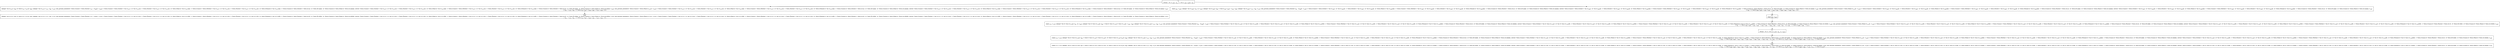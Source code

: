 digraph {
    graph [rankdir=TB
          ,bgcolor=transparent];
    node [shape=box
         ,fillcolor=white
         ,style=filled];
    0 [label=<O <BR/> mkng(C Var [v<SUB>146</SUB>], v<SUB>81</SUB>, [C Sub [v<SUB>146</SUB> v<SUB>146</SUB>]], v<SUB>83</SUB>)>];
    1 [label=<C <BR/> mkng(C Var [v<SUB>157</SUB>], v<SUB>86</SUB>, [C Sub [v<SUB>157</SUB> v<SUB>157</SUB>]], v<SUB>88</SUB>), mkng(C Var [v<SUB>157</SUB>], v<SUB>112</SUB>, v<SUB>88</SUB>, v<SUB>114</SUB>), non_ground_member(C Term [Clause C Term [Parent v<SUB>157</SUB> : [v<SUB>86</SUB>]] : v<SUB>128</SUB>], C Term [Clause C Term [Father C Var [v<SUB>157</SUB>] : [C Var [v<SUB>157</SUB>]]] : C Term [Parent C Var [v<SUB>157</SUB>] : [C Var [v<SUB>157</SUB>]]] : [C Term [Male [C Var [v<SUB>157</SUB>]]]]] : C Term [Clause C Term [Mother C Var [v<SUB>157</SUB>] : [C Var [v<SUB>157</SUB>]]] : C Term [Parent C Var [v<SUB>157</SUB>] : [C Var [v<SUB>157</SUB>]]] : [C Term [Female [C Var [v<SUB>157</SUB>]]]]] : C Term [Clause [C Term [Parent C Term [A []] : [C Term [B []]]]]] : [C Term [Clause [C Term [Male [C Term [A []]]]]]]), solve(C Term [Clause C Term [Father C Var [v<SUB>157</SUB>] : [C Var [v<SUB>157</SUB>]]] : C Term [Parent C Var [v<SUB>157</SUB>] : [C Var [v<SUB>157</SUB>]]] : [C Term [Male [C Var [v<SUB>157</SUB>]]]]] : C Term [Clause C Term [Mother C Var [v<SUB>157</SUB>] : [C Var [v<SUB>157</SUB>]]] : C Term [Parent C Var [v<SUB>157</SUB>] : [C Var [v<SUB>157</SUB>]]] : [C Term [Female [C Var [v<SUB>157</SUB>]]]]] : C Term [Clause [C Term [Parent C Term [A []] : [C Term [B []]]]]] : [C Term [Clause [C Term [Male [C Term [A []]]]]]], v<SUB>128</SUB>), non_ground_member(C Term [Clause C Term [Male [v<SUB>112</SUB>]] : v<SUB>133</SUB>], C Term [Clause C Term [Father C Var [v<SUB>157</SUB>] : [C Var [v<SUB>157</SUB>]]] : C Term [Parent C Var [v<SUB>157</SUB>] : [C Var [v<SUB>157</SUB>]]] : [C Term [Male [C Var [v<SUB>157</SUB>]]]]] : C Term [Clause C Term [Mother C Var [v<SUB>157</SUB>] : [C Var [v<SUB>157</SUB>]]] : C Term [Parent C Var [v<SUB>157</SUB>] : [C Var [v<SUB>157</SUB>]]] : [C Term [Female [C Var [v<SUB>157</SUB>]]]]] : C Term [Clause [C Term [Parent C Term [A []] : [C Term [B []]]]]] : [C Term [Clause [C Term [Male [C Term [A []]]]]]]), solve(C Term [Clause C Term [Father C Var [v<SUB>157</SUB>] : [C Var [v<SUB>157</SUB>]]] : C Term [Parent C Var [v<SUB>157</SUB>] : [C Var [v<SUB>157</SUB>]]] : [C Term [Male [C Var [v<SUB>157</SUB>]]]]] : C Term [Clause C Term [Mother C Var [v<SUB>157</SUB>] : [C Var [v<SUB>157</SUB>]]] : C Term [Parent C Var [v<SUB>157</SUB>] : [C Var [v<SUB>157</SUB>]]] : [C Term [Female [C Var [v<SUB>157</SUB>]]]]] : C Term [Clause [C Term [Parent C Term [A []] : [C Term [B []]]]]] : [C Term [Clause [C Term [Male [C Term [A []]]]]]], v<SUB>133</SUB>) <BR/>  [ v<SUB>81</SUB> &rarr; v<SUB>157</SUB>, v<SUB>83</SUB> &rarr; C Sub [v<SUB>157</SUB> v<SUB>81</SUB>] : v<SUB>158</SUB>, v<SUB>146</SUB> &rarr; v<SUB>157</SUB>, v<SUB>158</SUB> &rarr; [] ] >];
    2 [label=<C <BR/> neq(v<SUB>163</SUB>, v<SUB>163</SUB>), mkng(C Var [v<SUB>163</SUB>], v<SUB>81</SUB>, [], v<SUB>162</SUB>), mkng(C Var [v<SUB>163</SUB>], v<SUB>86</SUB>, C Sub [v<SUB>163</SUB> v<SUB>163</SUB>] : v<SUB>162</SUB>, v<SUB>88</SUB>), mkng(C Var [v<SUB>163</SUB>], v<SUB>112</SUB>, v<SUB>88</SUB>, v<SUB>114</SUB>), non_ground_member(C Term [Clause C Term [Parent v<SUB>81</SUB> : [v<SUB>86</SUB>]] : v<SUB>128</SUB>], C Term [Clause C Term [Father C Var [v<SUB>163</SUB>] : [C Var [v<SUB>163</SUB>]]] : C Term [Parent C Var [v<SUB>163</SUB>] : [C Var [v<SUB>163</SUB>]]] : [C Term [Male [C Var [v<SUB>163</SUB>]]]]] : C Term [Clause C Term [Mother C Var [v<SUB>163</SUB>] : [C Var [v<SUB>163</SUB>]]] : C Term [Parent C Var [v<SUB>163</SUB>] : [C Var [v<SUB>163</SUB>]]] : [C Term [Female [C Var [v<SUB>163</SUB>]]]]] : C Term [Clause [C Term [Parent C Term [A []] : [C Term [B []]]]]] : [C Term [Clause [C Term [Male [C Term [A []]]]]]]), solve(C Term [Clause C Term [Father C Var [v<SUB>163</SUB>] : [C Var [v<SUB>163</SUB>]]] : C Term [Parent C Var [v<SUB>163</SUB>] : [C Var [v<SUB>163</SUB>]]] : [C Term [Male [C Var [v<SUB>163</SUB>]]]]] : C Term [Clause C Term [Mother C Var [v<SUB>163</SUB>] : [C Var [v<SUB>163</SUB>]]] : C Term [Parent C Var [v<SUB>163</SUB>] : [C Var [v<SUB>163</SUB>]]] : [C Term [Female [C Var [v<SUB>163</SUB>]]]]] : C Term [Clause [C Term [Parent C Term [A []] : [C Term [B []]]]]] : [C Term [Clause [C Term [Male [C Term [A []]]]]]], v<SUB>128</SUB>), non_ground_member(C Term [Clause C Term [Male [v<SUB>112</SUB>]] : v<SUB>133</SUB>], C Term [Clause C Term [Father C Var [v<SUB>163</SUB>] : [C Var [v<SUB>163</SUB>]]] : C Term [Parent C Var [v<SUB>163</SUB>] : [C Var [v<SUB>163</SUB>]]] : [C Term [Male [C Var [v<SUB>163</SUB>]]]]] : C Term [Clause C Term [Mother C Var [v<SUB>163</SUB>] : [C Var [v<SUB>163</SUB>]]] : C Term [Parent C Var [v<SUB>163</SUB>] : [C Var [v<SUB>163</SUB>]]] : [C Term [Female [C Var [v<SUB>163</SUB>]]]]] : C Term [Clause [C Term [Parent C Term [A []] : [C Term [B []]]]]] : [C Term [Clause [C Term [Male [C Term [A []]]]]]]), solve(C Term [Clause C Term [Father C Var [v<SUB>163</SUB>] : [C Var [v<SUB>163</SUB>]]] : C Term [Parent C Var [v<SUB>163</SUB>] : [C Var [v<SUB>163</SUB>]]] : [C Term [Male [C Var [v<SUB>163</SUB>]]]]] : C Term [Clause C Term [Mother C Var [v<SUB>163</SUB>] : [C Var [v<SUB>163</SUB>]]] : C Term [Parent C Var [v<SUB>163</SUB>] : [C Var [v<SUB>163</SUB>]]] : [C Term [Female [C Var [v<SUB>163</SUB>]]]]] : C Term [Clause [C Term [Parent C Term [A []] : [C Term [B []]]]]] : [C Term [Clause [C Term [Male [C Term [A []]]]]]], v<SUB>133</SUB>) <BR/>  [ v<SUB>83</SUB> &rarr; C Sub [v<SUB>160</SUB> v<SUB>163</SUB>] : v<SUB>162</SUB>, v<SUB>146</SUB> &rarr; v<SUB>159</SUB>, v<SUB>159</SUB> &rarr; v<SUB>160</SUB>, v<SUB>160</SUB> &rarr; v<SUB>163</SUB>, v<SUB>161</SUB> &rarr; [] ] >];
    3 [label=<Leaf <BR/> mkng(C Var [v<SUB>157</SUB>], v<SUB>86</SUB>, [C Sub [v<SUB>157</SUB> v<SUB>157</SUB>]], v<SUB>88</SUB>), mkng(C Var [v<SUB>157</SUB>], v<SUB>112</SUB>, v<SUB>88</SUB>, v<SUB>114</SUB>), non_ground_member(C Term [Clause C Term [Parent v<SUB>157</SUB> : [v<SUB>86</SUB>]] : v<SUB>128</SUB>], C Term [Clause C Term [Father C Var [v<SUB>157</SUB>] : [C Var [v<SUB>157</SUB>]]] : C Term [Parent C Var [v<SUB>157</SUB>] : [C Var [v<SUB>157</SUB>]]] : [C Term [Male [C Var [v<SUB>157</SUB>]]]]] : C Term [Clause C Term [Mother C Var [v<SUB>157</SUB>] : [C Var [v<SUB>157</SUB>]]] : C Term [Parent C Var [v<SUB>157</SUB>] : [C Var [v<SUB>157</SUB>]]] : [C Term [Female [C Var [v<SUB>157</SUB>]]]]] : C Term [Clause [C Term [Parent C Term [A []] : [C Term [B []]]]]] : [C Term [Clause [C Term [Male [C Term [A []]]]]]]), solve(C Term [Clause C Term [Father C Var [v<SUB>157</SUB>] : [C Var [v<SUB>157</SUB>]]] : C Term [Parent C Var [v<SUB>157</SUB>] : [C Var [v<SUB>157</SUB>]]] : [C Term [Male [C Var [v<SUB>157</SUB>]]]]] : C Term [Clause C Term [Mother C Var [v<SUB>157</SUB>] : [C Var [v<SUB>157</SUB>]]] : C Term [Parent C Var [v<SUB>157</SUB>] : [C Var [v<SUB>157</SUB>]]] : [C Term [Female [C Var [v<SUB>157</SUB>]]]]] : C Term [Clause [C Term [Parent C Term [A []] : [C Term [B []]]]]] : [C Term [Clause [C Term [Male [C Term [A []]]]]]], v<SUB>128</SUB>), non_ground_member(C Term [Clause C Term [Male [v<SUB>112</SUB>]] : v<SUB>133</SUB>], C Term [Clause C Term [Father C Var [v<SUB>157</SUB>] : [C Var [v<SUB>157</SUB>]]] : C Term [Parent C Var [v<SUB>157</SUB>] : [C Var [v<SUB>157</SUB>]]] : [C Term [Male [C Var [v<SUB>157</SUB>]]]]] : C Term [Clause C Term [Mother C Var [v<SUB>157</SUB>] : [C Var [v<SUB>157</SUB>]]] : C Term [Parent C Var [v<SUB>157</SUB>] : [C Var [v<SUB>157</SUB>]]] : [C Term [Female [C Var [v<SUB>157</SUB>]]]]] : C Term [Clause [C Term [Parent C Term [A []] : [C Term [B []]]]]] : [C Term [Clause [C Term [Male [C Term [A []]]]]]]), solve(C Term [Clause C Term [Father C Var [v<SUB>157</SUB>] : [C Var [v<SUB>157</SUB>]]] : C Term [Parent C Var [v<SUB>157</SUB>] : [C Var [v<SUB>157</SUB>]]] : [C Term [Male [C Var [v<SUB>157</SUB>]]]]] : C Term [Clause C Term [Mother C Var [v<SUB>157</SUB>] : [C Var [v<SUB>157</SUB>]]] : C Term [Parent C Var [v<SUB>157</SUB>] : [C Var [v<SUB>157</SUB>]]] : [C Term [Female [C Var [v<SUB>157</SUB>]]]]] : C Term [Clause [C Term [Parent C Term [A []] : [C Term [B []]]]]] : [C Term [Clause [C Term [Male [C Term [A []]]]]]], v<SUB>133</SUB>) <BR/>  [ v<SUB>81</SUB> &rarr; v<SUB>157</SUB>, v<SUB>83</SUB> &rarr; C Sub [v<SUB>157</SUB> v<SUB>81</SUB>] : v<SUB>158</SUB>, v<SUB>146</SUB> &rarr; v<SUB>157</SUB>, v<SUB>158</SUB> &rarr; [] ] >];
    4 [label=<O <BR/> neq(v<SUB>163</SUB>, v<SUB>163</SUB>)>];
    5 [label=<C <BR/> neq(v<SUB>170</SUB>, v<SUB>170</SUB>), mkng(C Var [C Succ [v<SUB>170</SUB>]], v<SUB>81</SUB>, [], v<SUB>162</SUB>), mkng(C Var [C Succ [v<SUB>170</SUB>]], v<SUB>86</SUB>, C Sub [C Succ [v<SUB>170</SUB>] C Succ [v<SUB>170</SUB>]] : v<SUB>162</SUB>, v<SUB>88</SUB>), mkng(C Var [C Succ [v<SUB>170</SUB>]], v<SUB>112</SUB>, v<SUB>88</SUB>, v<SUB>114</SUB>), non_ground_member(C Term [Clause C Term [Parent v<SUB>81</SUB> : [v<SUB>86</SUB>]] : v<SUB>128</SUB>], C Term [Clause C Term [Father C Var [C Succ [v<SUB>170</SUB>]] : [C Var [C Succ [v<SUB>170</SUB>]]]] : C Term [Parent C Var [C Succ [v<SUB>170</SUB>]] : [C Var [C Succ [v<SUB>170</SUB>]]]] : [C Term [Male [C Var [C Succ [v<SUB>170</SUB>]]]]]] : C Term [Clause C Term [Mother C Var [C Succ [v<SUB>170</SUB>]] : [C Var [C Succ [v<SUB>170</SUB>]]]] : C Term [Parent C Var [C Succ [v<SUB>170</SUB>]] : [C Var [C Succ [v<SUB>170</SUB>]]]] : [C Term [Female [C Var [C Succ [v<SUB>170</SUB>]]]]]] : C Term [Clause [C Term [Parent C Term [A []] : [C Term [B []]]]]] : [C Term [Clause [C Term [Male [C Term [A []]]]]]]), solve(C Term [Clause C Term [Father C Var [C Succ [v<SUB>170</SUB>]] : [C Var [C Succ [v<SUB>170</SUB>]]]] : C Term [Parent C Var [C Succ [v<SUB>170</SUB>]] : [C Var [C Succ [v<SUB>170</SUB>]]]] : [C Term [Male [C Var [C Succ [v<SUB>170</SUB>]]]]]] : C Term [Clause C Term [Mother C Var [C Succ [v<SUB>170</SUB>]] : [C Var [C Succ [v<SUB>170</SUB>]]]] : C Term [Parent C Var [C Succ [v<SUB>170</SUB>]] : [C Var [C Succ [v<SUB>170</SUB>]]]] : [C Term [Female [C Var [C Succ [v<SUB>170</SUB>]]]]]] : C Term [Clause [C Term [Parent C Term [A []] : [C Term [B []]]]]] : [C Term [Clause [C Term [Male [C Term [A []]]]]]], v<SUB>128</SUB>), non_ground_member(C Term [Clause C Term [Male [v<SUB>112</SUB>]] : v<SUB>133</SUB>], C Term [Clause C Term [Father C Var [C Succ [v<SUB>170</SUB>]] : [C Var [C Succ [v<SUB>170</SUB>]]]] : C Term [Parent C Var [C Succ [v<SUB>170</SUB>]] : [C Var [C Succ [v<SUB>170</SUB>]]]] : [C Term [Male [C Var [C Succ [v<SUB>170</SUB>]]]]]] : C Term [Clause C Term [Mother C Var [C Succ [v<SUB>170</SUB>]] : [C Var [C Succ [v<SUB>170</SUB>]]]] : C Term [Parent C Var [C Succ [v<SUB>170</SUB>]] : [C Var [C Succ [v<SUB>170</SUB>]]]] : [C Term [Female [C Var [C Succ [v<SUB>170</SUB>]]]]]] : C Term [Clause [C Term [Parent C Term [A []] : [C Term [B []]]]]] : [C Term [Clause [C Term [Male [C Term [A []]]]]]]), solve(C Term [Clause C Term [Father C Var [C Succ [v<SUB>170</SUB>]] : [C Var [C Succ [v<SUB>170</SUB>]]]] : C Term [Parent C Var [C Succ [v<SUB>170</SUB>]] : [C Var [C Succ [v<SUB>170</SUB>]]]] : [C Term [Male [C Var [C Succ [v<SUB>170</SUB>]]]]]] : C Term [Clause C Term [Mother C Var [C Succ [v<SUB>170</SUB>]] : [C Var [C Succ [v<SUB>170</SUB>]]]] : C Term [Parent C Var [C Succ [v<SUB>170</SUB>]] : [C Var [C Succ [v<SUB>170</SUB>]]]] : [C Term [Female [C Var [C Succ [v<SUB>170</SUB>]]]]]] : C Term [Clause [C Term [Parent C Term [A []] : [C Term [B []]]]]] : [C Term [Clause [C Term [Male [C Term [A []]]]]]], v<SUB>133</SUB>) <BR/>  [ v<SUB>83</SUB> &rarr; C Sub [v<SUB>160</SUB> v<SUB>163</SUB>] : v<SUB>162</SUB>, v<SUB>146</SUB> &rarr; v<SUB>159</SUB>, v<SUB>159</SUB> &rarr; v<SUB>160</SUB>, v<SUB>160</SUB> &rarr; v<SUB>163</SUB>, v<SUB>161</SUB> &rarr; [], v<SUB>163</SUB> &rarr; C Succ [v<SUB>169</SUB>], v<SUB>169</SUB> &rarr; v<SUB>170</SUB> ] >];
    6 [label=<O <BR/> mkng(C Var [C Succ [v<SUB>170</SUB>]], v<SUB>81</SUB>, [], v<SUB>162</SUB>)>];
    7 [label=<C <BR/> neq(v<SUB>170</SUB>, v<SUB>170</SUB>), mkng(C Var [C Succ [v<SUB>170</SUB>]], v<SUB>86</SUB>, C Sub [C Succ [v<SUB>170</SUB>] C Succ [v<SUB>170</SUB>]] : [C Sub [C Succ [v<SUB>170</SUB>] v<SUB>81</SUB>]], v<SUB>88</SUB>), mkng(C Var [C Succ [v<SUB>170</SUB>]], v<SUB>112</SUB>, v<SUB>88</SUB>, v<SUB>114</SUB>), non_ground_member(C Term [Clause C Term [Parent v<SUB>81</SUB> : [v<SUB>86</SUB>]] : v<SUB>128</SUB>], C Term [Clause C Term [Father C Var [C Succ [v<SUB>170</SUB>]] : [C Var [C Succ [v<SUB>170</SUB>]]]] : C Term [Parent C Var [C Succ [v<SUB>170</SUB>]] : [C Var [C Succ [v<SUB>170</SUB>]]]] : [C Term [Male [C Var [C Succ [v<SUB>170</SUB>]]]]]] : C Term [Clause C Term [Mother C Var [C Succ [v<SUB>170</SUB>]] : [C Var [C Succ [v<SUB>170</SUB>]]]] : C Term [Parent C Var [C Succ [v<SUB>170</SUB>]] : [C Var [C Succ [v<SUB>170</SUB>]]]] : [C Term [Female [C Var [C Succ [v<SUB>170</SUB>]]]]]] : C Term [Clause [C Term [Parent C Term [A []] : [C Term [B []]]]]] : [C Term [Clause [C Term [Male [C Term [A []]]]]]]), solve(C Term [Clause C Term [Father C Var [C Succ [v<SUB>170</SUB>]] : [C Var [C Succ [v<SUB>170</SUB>]]]] : C Term [Parent C Var [C Succ [v<SUB>170</SUB>]] : [C Var [C Succ [v<SUB>170</SUB>]]]] : [C Term [Male [C Var [C Succ [v<SUB>170</SUB>]]]]]] : C Term [Clause C Term [Mother C Var [C Succ [v<SUB>170</SUB>]] : [C Var [C Succ [v<SUB>170</SUB>]]]] : C Term [Parent C Var [C Succ [v<SUB>170</SUB>]] : [C Var [C Succ [v<SUB>170</SUB>]]]] : [C Term [Female [C Var [C Succ [v<SUB>170</SUB>]]]]]] : C Term [Clause [C Term [Parent C Term [A []] : [C Term [B []]]]]] : [C Term [Clause [C Term [Male [C Term [A []]]]]]], v<SUB>128</SUB>), non_ground_member(C Term [Clause C Term [Male [v<SUB>112</SUB>]] : v<SUB>133</SUB>], C Term [Clause C Term [Father C Var [C Succ [v<SUB>170</SUB>]] : [C Var [C Succ [v<SUB>170</SUB>]]]] : C Term [Parent C Var [C Succ [v<SUB>170</SUB>]] : [C Var [C Succ [v<SUB>170</SUB>]]]] : [C Term [Male [C Var [C Succ [v<SUB>170</SUB>]]]]]] : C Term [Clause C Term [Mother C Var [C Succ [v<SUB>170</SUB>]] : [C Var [C Succ [v<SUB>170</SUB>]]]] : C Term [Parent C Var [C Succ [v<SUB>170</SUB>]] : [C Var [C Succ [v<SUB>170</SUB>]]]] : [C Term [Female [C Var [C Succ [v<SUB>170</SUB>]]]]]] : C Term [Clause [C Term [Parent C Term [A []] : [C Term [B []]]]]] : [C Term [Clause [C Term [Male [C Term [A []]]]]]]), solve(C Term [Clause C Term [Father C Var [C Succ [v<SUB>170</SUB>]] : [C Var [C Succ [v<SUB>170</SUB>]]]] : C Term [Parent C Var [C Succ [v<SUB>170</SUB>]] : [C Var [C Succ [v<SUB>170</SUB>]]]] : [C Term [Male [C Var [C Succ [v<SUB>170</SUB>]]]]]] : C Term [Clause C Term [Mother C Var [C Succ [v<SUB>170</SUB>]] : [C Var [C Succ [v<SUB>170</SUB>]]]] : C Term [Parent C Var [C Succ [v<SUB>170</SUB>]] : [C Var [C Succ [v<SUB>170</SUB>]]]] : [C Term [Female [C Var [C Succ [v<SUB>170</SUB>]]]]]] : C Term [Clause [C Term [Parent C Term [A []] : [C Term [B []]]]]] : [C Term [Clause [C Term [Male [C Term [A []]]]]]], v<SUB>133</SUB>) <BR/>  [ v<SUB>83</SUB> &rarr; C Sub [v<SUB>160</SUB> v<SUB>163</SUB>] : v<SUB>162</SUB>, v<SUB>146</SUB> &rarr; v<SUB>159</SUB>, v<SUB>159</SUB> &rarr; v<SUB>160</SUB>, v<SUB>160</SUB> &rarr; v<SUB>163</SUB>, v<SUB>161</SUB> &rarr; [], v<SUB>162</SUB> &rarr; [C Sub [v<SUB>171</SUB> v<SUB>81</SUB>]], v<SUB>163</SUB> &rarr; C Succ [v<SUB>169</SUB>], v<SUB>169</SUB> &rarr; v<SUB>170</SUB>, v<SUB>171</SUB> &rarr; C Succ [v<SUB>170</SUB>] ] >];
    8 [label=<Leaf <BR/> neq(v<SUB>170</SUB>, v<SUB>170</SUB>), mkng(C Var [C Succ [v<SUB>170</SUB>]], v<SUB>86</SUB>, C Sub [C Succ [v<SUB>170</SUB>] C Succ [v<SUB>170</SUB>]] : [C Sub [C Succ [v<SUB>170</SUB>] v<SUB>81</SUB>]], v<SUB>88</SUB>), mkng(C Var [C Succ [v<SUB>170</SUB>]], v<SUB>112</SUB>, v<SUB>88</SUB>, v<SUB>114</SUB>), non_ground_member(C Term [Clause C Term [Parent v<SUB>81</SUB> : [v<SUB>86</SUB>]] : v<SUB>128</SUB>], C Term [Clause C Term [Father C Var [C Succ [v<SUB>170</SUB>]] : [C Var [C Succ [v<SUB>170</SUB>]]]] : C Term [Parent C Var [C Succ [v<SUB>170</SUB>]] : [C Var [C Succ [v<SUB>170</SUB>]]]] : [C Term [Male [C Var [C Succ [v<SUB>170</SUB>]]]]]] : C Term [Clause C Term [Mother C Var [C Succ [v<SUB>170</SUB>]] : [C Var [C Succ [v<SUB>170</SUB>]]]] : C Term [Parent C Var [C Succ [v<SUB>170</SUB>]] : [C Var [C Succ [v<SUB>170</SUB>]]]] : [C Term [Female [C Var [C Succ [v<SUB>170</SUB>]]]]]] : C Term [Clause [C Term [Parent C Term [A []] : [C Term [B []]]]]] : [C Term [Clause [C Term [Male [C Term [A []]]]]]]), solve(C Term [Clause C Term [Father C Var [C Succ [v<SUB>170</SUB>]] : [C Var [C Succ [v<SUB>170</SUB>]]]] : C Term [Parent C Var [C Succ [v<SUB>170</SUB>]] : [C Var [C Succ [v<SUB>170</SUB>]]]] : [C Term [Male [C Var [C Succ [v<SUB>170</SUB>]]]]]] : C Term [Clause C Term [Mother C Var [C Succ [v<SUB>170</SUB>]] : [C Var [C Succ [v<SUB>170</SUB>]]]] : C Term [Parent C Var [C Succ [v<SUB>170</SUB>]] : [C Var [C Succ [v<SUB>170</SUB>]]]] : [C Term [Female [C Var [C Succ [v<SUB>170</SUB>]]]]]] : C Term [Clause [C Term [Parent C Term [A []] : [C Term [B []]]]]] : [C Term [Clause [C Term [Male [C Term [A []]]]]]], v<SUB>128</SUB>), non_ground_member(C Term [Clause C Term [Male [v<SUB>112</SUB>]] : v<SUB>133</SUB>], C Term [Clause C Term [Father C Var [C Succ [v<SUB>170</SUB>]] : [C Var [C Succ [v<SUB>170</SUB>]]]] : C Term [Parent C Var [C Succ [v<SUB>170</SUB>]] : [C Var [C Succ [v<SUB>170</SUB>]]]] : [C Term [Male [C Var [C Succ [v<SUB>170</SUB>]]]]]] : C Term [Clause C Term [Mother C Var [C Succ [v<SUB>170</SUB>]] : [C Var [C Succ [v<SUB>170</SUB>]]]] : C Term [Parent C Var [C Succ [v<SUB>170</SUB>]] : [C Var [C Succ [v<SUB>170</SUB>]]]] : [C Term [Female [C Var [C Succ [v<SUB>170</SUB>]]]]]] : C Term [Clause [C Term [Parent C Term [A []] : [C Term [B []]]]]] : [C Term [Clause [C Term [Male [C Term [A []]]]]]]), solve(C Term [Clause C Term [Father C Var [C Succ [v<SUB>170</SUB>]] : [C Var [C Succ [v<SUB>170</SUB>]]]] : C Term [Parent C Var [C Succ [v<SUB>170</SUB>]] : [C Var [C Succ [v<SUB>170</SUB>]]]] : [C Term [Male [C Var [C Succ [v<SUB>170</SUB>]]]]]] : C Term [Clause C Term [Mother C Var [C Succ [v<SUB>170</SUB>]] : [C Var [C Succ [v<SUB>170</SUB>]]]] : C Term [Parent C Var [C Succ [v<SUB>170</SUB>]] : [C Var [C Succ [v<SUB>170</SUB>]]]] : [C Term [Female [C Var [C Succ [v<SUB>170</SUB>]]]]]] : C Term [Clause [C Term [Parent C Term [A []] : [C Term [B []]]]]] : [C Term [Clause [C Term [Male [C Term [A []]]]]]], v<SUB>133</SUB>) <BR/>  [ v<SUB>83</SUB> &rarr; C Sub [v<SUB>160</SUB> v<SUB>163</SUB>] : v<SUB>162</SUB>, v<SUB>146</SUB> &rarr; v<SUB>159</SUB>, v<SUB>159</SUB> &rarr; v<SUB>160</SUB>, v<SUB>160</SUB> &rarr; v<SUB>163</SUB>, v<SUB>161</SUB> &rarr; [], v<SUB>162</SUB> &rarr; [C Sub [v<SUB>171</SUB> v<SUB>81</SUB>]], v<SUB>163</SUB> &rarr; C Succ [v<SUB>169</SUB>], v<SUB>169</SUB> &rarr; v<SUB>170</SUB>, v<SUB>171</SUB> &rarr; C Succ [v<SUB>170</SUB>] ] >];
    0 -> 1 [label=""];
    0 -> 2 [label=""];
    1 -> 3 [label=""];
    2 -> 4 [label=""];
    4 -> 5 [label=""];
    5 -> 6 [label=""];
    6 -> 7 [label=""];
    7 -> 8 [label=""];
}